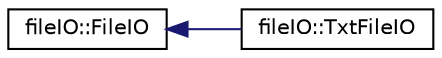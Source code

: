 digraph "Graphical Class Hierarchy"
{
 // LATEX_PDF_SIZE
  edge [fontname="Helvetica",fontsize="10",labelfontname="Helvetica",labelfontsize="10"];
  node [fontname="Helvetica",fontsize="10",shape=record];
  rankdir="LR";
  Node0 [label="fileIO::FileIO",height=0.2,width=0.4,color="black", fillcolor="white", style="filled",URL="$classfileIO_1_1FileIO.html",tooltip="ファイルマネージャーにFileIOの機能を提供する．使用する際になんの機能が欲しいか引数で選択できるようにする．"];
  Node0 -> Node1 [dir="back",color="midnightblue",fontsize="10",style="solid",fontname="Helvetica"];
  Node1 [label="fileIO::TxtFileIO",height=0.2,width=0.4,color="black", fillcolor="white", style="filled",URL="$classfileIO_1_1TxtFileIO.html",tooltip=" "];
}
